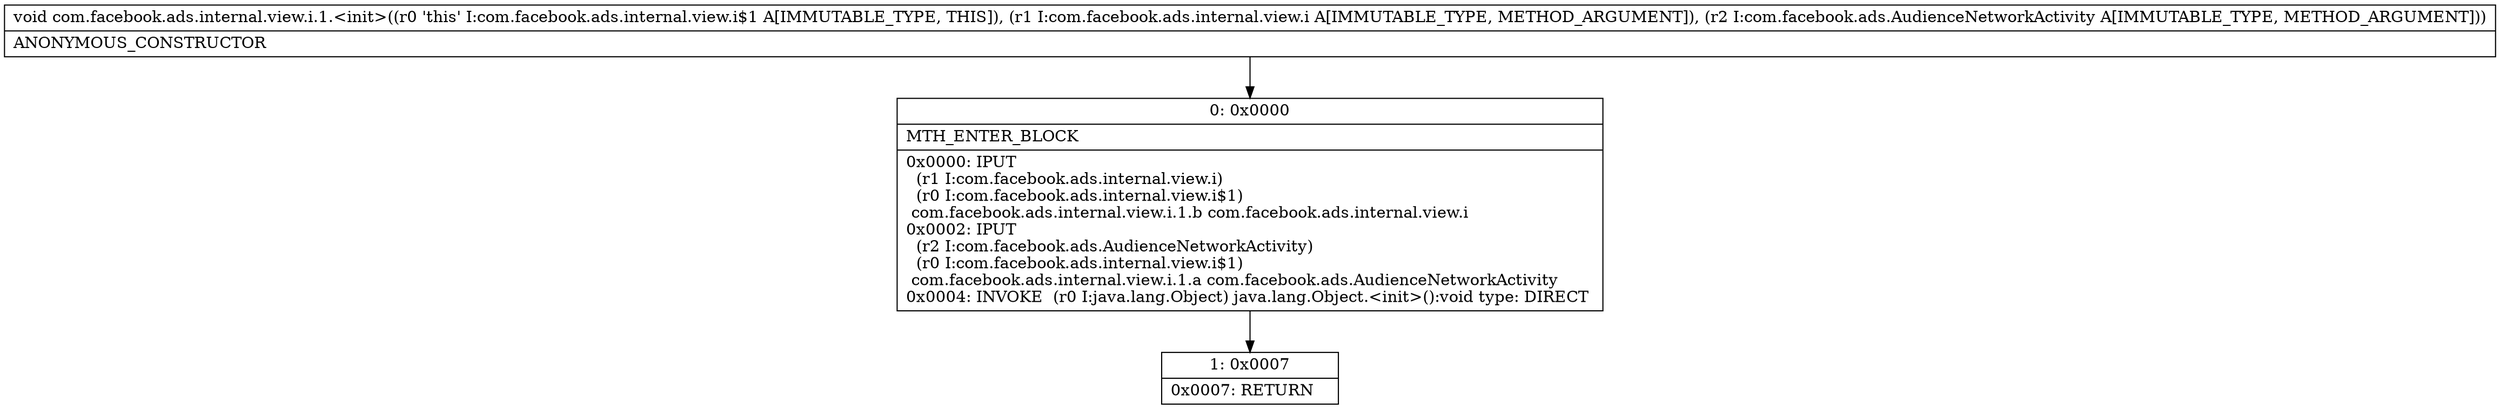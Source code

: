 digraph "CFG forcom.facebook.ads.internal.view.i.1.\<init\>(Lcom\/facebook\/ads\/internal\/view\/i;Lcom\/facebook\/ads\/AudienceNetworkActivity;)V" {
Node_0 [shape=record,label="{0\:\ 0x0000|MTH_ENTER_BLOCK\l|0x0000: IPUT  \l  (r1 I:com.facebook.ads.internal.view.i)\l  (r0 I:com.facebook.ads.internal.view.i$1)\l com.facebook.ads.internal.view.i.1.b com.facebook.ads.internal.view.i \l0x0002: IPUT  \l  (r2 I:com.facebook.ads.AudienceNetworkActivity)\l  (r0 I:com.facebook.ads.internal.view.i$1)\l com.facebook.ads.internal.view.i.1.a com.facebook.ads.AudienceNetworkActivity \l0x0004: INVOKE  (r0 I:java.lang.Object) java.lang.Object.\<init\>():void type: DIRECT \l}"];
Node_1 [shape=record,label="{1\:\ 0x0007|0x0007: RETURN   \l}"];
MethodNode[shape=record,label="{void com.facebook.ads.internal.view.i.1.\<init\>((r0 'this' I:com.facebook.ads.internal.view.i$1 A[IMMUTABLE_TYPE, THIS]), (r1 I:com.facebook.ads.internal.view.i A[IMMUTABLE_TYPE, METHOD_ARGUMENT]), (r2 I:com.facebook.ads.AudienceNetworkActivity A[IMMUTABLE_TYPE, METHOD_ARGUMENT]))  | ANONYMOUS_CONSTRUCTOR\l}"];
MethodNode -> Node_0;
Node_0 -> Node_1;
}

